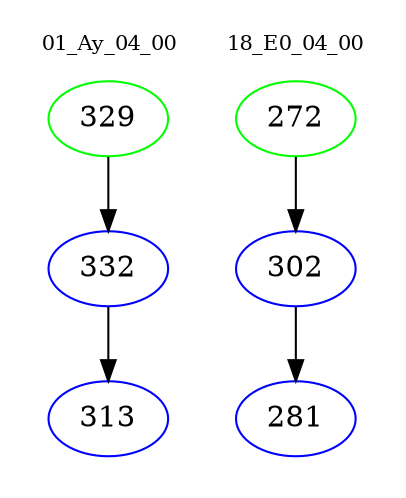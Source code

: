 digraph{
subgraph cluster_0 {
color = white
label = "01_Ay_04_00";
fontsize=10;
T0_329 [label="329", color="green"]
T0_329 -> T0_332 [color="black"]
T0_332 [label="332", color="blue"]
T0_332 -> T0_313 [color="black"]
T0_313 [label="313", color="blue"]
}
subgraph cluster_1 {
color = white
label = "18_E0_04_00";
fontsize=10;
T1_272 [label="272", color="green"]
T1_272 -> T1_302 [color="black"]
T1_302 [label="302", color="blue"]
T1_302 -> T1_281 [color="black"]
T1_281 [label="281", color="blue"]
}
}

